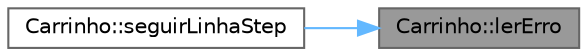 digraph "Carrinho::lerErro"
{
 // LATEX_PDF_SIZE
  bgcolor="transparent";
  edge [fontname=Helvetica,fontsize=10,labelfontname=Helvetica,labelfontsize=10];
  node [fontname=Helvetica,fontsize=10,shape=box,height=0.2,width=0.4];
  rankdir="RL";
  Node1 [id="Node000001",label="Carrinho::lerErro",height=0.2,width=0.4,color="gray40", fillcolor="grey60", style="filled", fontcolor="black",tooltip="Lê a máscara e devolve o erro do seguidor."];
  Node1 -> Node2 [id="edge1_Node000001_Node000002",dir="back",color="steelblue1",style="solid",tooltip=" "];
  Node2 [id="Node000002",label="Carrinho::seguirLinhaStep",height=0.2,width=0.4,color="grey40", fillcolor="white", style="filled",URL="$class_carrinho.html#a2fb96cbcc307a363ed0a066605e92302",tooltip="Executa um passo de seguir linha independente da FSM."];
}

